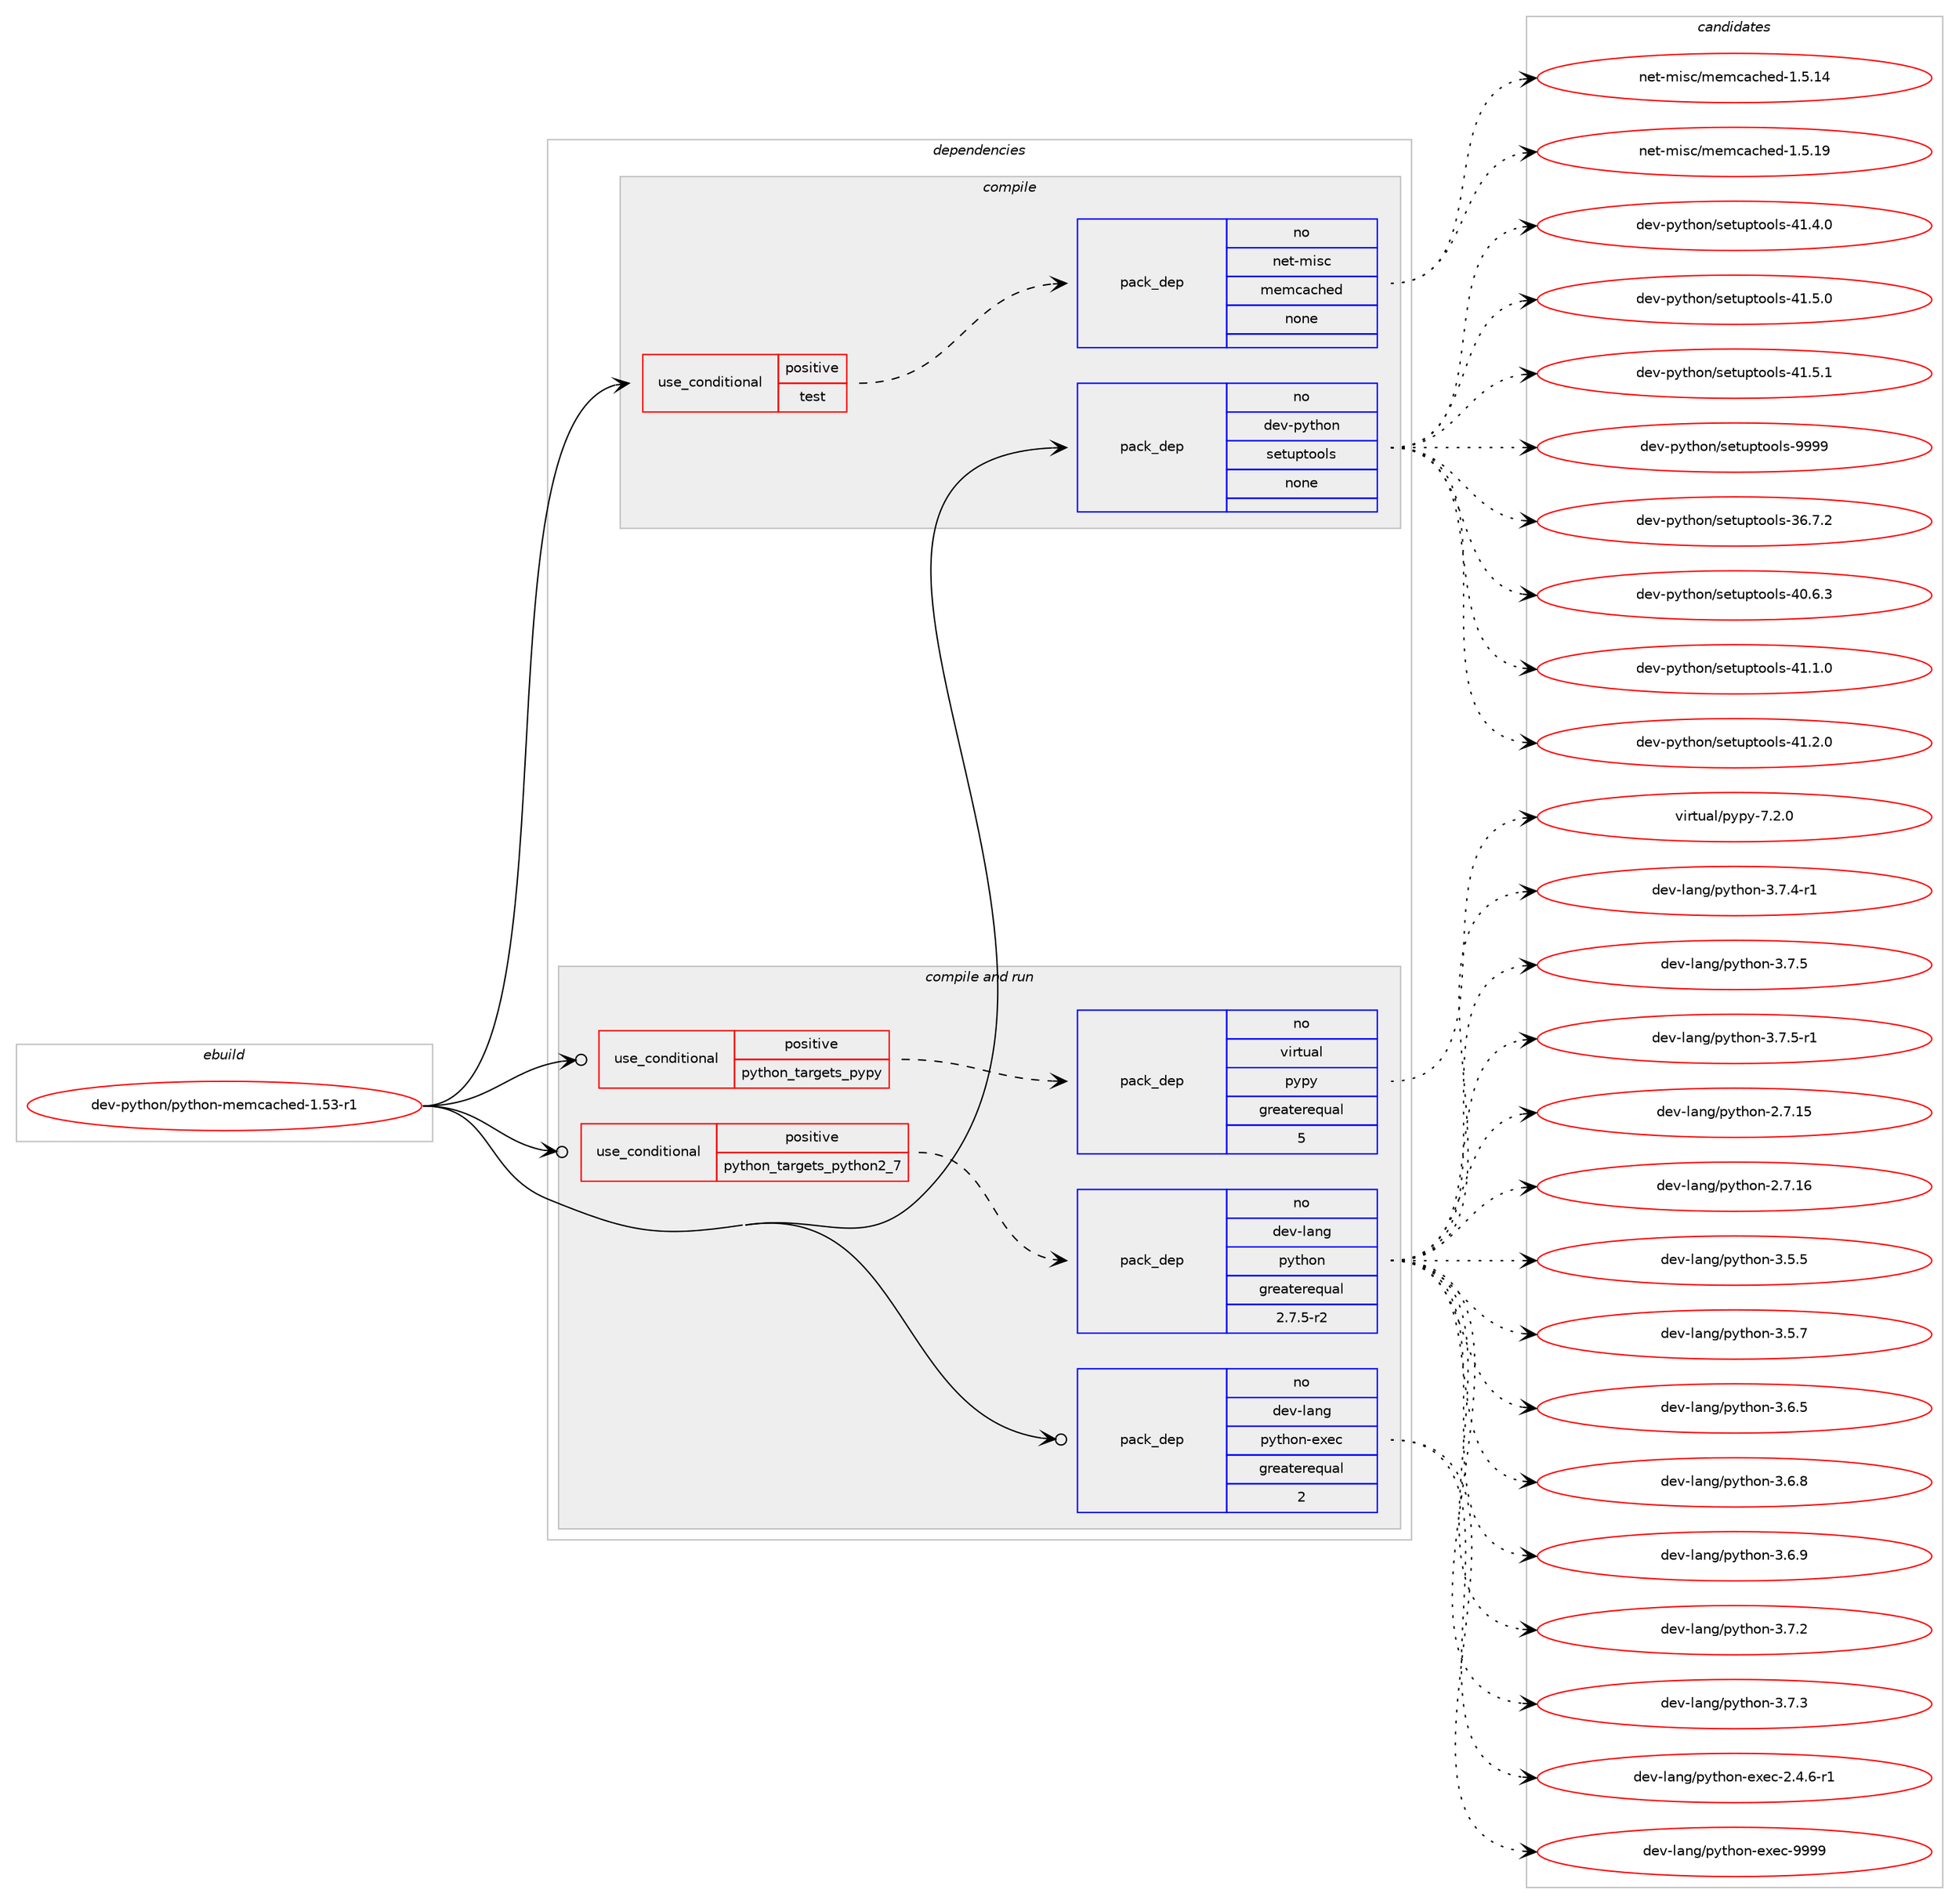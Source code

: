 digraph prolog {

# *************
# Graph options
# *************

newrank=true;
concentrate=true;
compound=true;
graph [rankdir=LR,fontname=Helvetica,fontsize=10,ranksep=1.5];#, ranksep=2.5, nodesep=0.2];
edge  [arrowhead=vee];
node  [fontname=Helvetica,fontsize=10];

# **********
# The ebuild
# **********

subgraph cluster_leftcol {
color=gray;
rank=same;
label=<<i>ebuild</i>>;
id [label="dev-python/python-memcached-1.53-r1", color=red, width=4, href="../dev-python/python-memcached-1.53-r1.svg"];
}

# ****************
# The dependencies
# ****************

subgraph cluster_midcol {
color=gray;
label=<<i>dependencies</i>>;
subgraph cluster_compile {
fillcolor="#eeeeee";
style=filled;
label=<<i>compile</i>>;
subgraph cond147715 {
dependency631968 [label=<<TABLE BORDER="0" CELLBORDER="1" CELLSPACING="0" CELLPADDING="4"><TR><TD ROWSPAN="3" CELLPADDING="10">use_conditional</TD></TR><TR><TD>positive</TD></TR><TR><TD>test</TD></TR></TABLE>>, shape=none, color=red];
subgraph pack472382 {
dependency631969 [label=<<TABLE BORDER="0" CELLBORDER="1" CELLSPACING="0" CELLPADDING="4" WIDTH="220"><TR><TD ROWSPAN="6" CELLPADDING="30">pack_dep</TD></TR><TR><TD WIDTH="110">no</TD></TR><TR><TD>net-misc</TD></TR><TR><TD>memcached</TD></TR><TR><TD>none</TD></TR><TR><TD></TD></TR></TABLE>>, shape=none, color=blue];
}
dependency631968:e -> dependency631969:w [weight=20,style="dashed",arrowhead="vee"];
}
id:e -> dependency631968:w [weight=20,style="solid",arrowhead="vee"];
subgraph pack472383 {
dependency631970 [label=<<TABLE BORDER="0" CELLBORDER="1" CELLSPACING="0" CELLPADDING="4" WIDTH="220"><TR><TD ROWSPAN="6" CELLPADDING="30">pack_dep</TD></TR><TR><TD WIDTH="110">no</TD></TR><TR><TD>dev-python</TD></TR><TR><TD>setuptools</TD></TR><TR><TD>none</TD></TR><TR><TD></TD></TR></TABLE>>, shape=none, color=blue];
}
id:e -> dependency631970:w [weight=20,style="solid",arrowhead="vee"];
}
subgraph cluster_compileandrun {
fillcolor="#eeeeee";
style=filled;
label=<<i>compile and run</i>>;
subgraph cond147716 {
dependency631971 [label=<<TABLE BORDER="0" CELLBORDER="1" CELLSPACING="0" CELLPADDING="4"><TR><TD ROWSPAN="3" CELLPADDING="10">use_conditional</TD></TR><TR><TD>positive</TD></TR><TR><TD>python_targets_pypy</TD></TR></TABLE>>, shape=none, color=red];
subgraph pack472384 {
dependency631972 [label=<<TABLE BORDER="0" CELLBORDER="1" CELLSPACING="0" CELLPADDING="4" WIDTH="220"><TR><TD ROWSPAN="6" CELLPADDING="30">pack_dep</TD></TR><TR><TD WIDTH="110">no</TD></TR><TR><TD>virtual</TD></TR><TR><TD>pypy</TD></TR><TR><TD>greaterequal</TD></TR><TR><TD>5</TD></TR></TABLE>>, shape=none, color=blue];
}
dependency631971:e -> dependency631972:w [weight=20,style="dashed",arrowhead="vee"];
}
id:e -> dependency631971:w [weight=20,style="solid",arrowhead="odotvee"];
subgraph cond147717 {
dependency631973 [label=<<TABLE BORDER="0" CELLBORDER="1" CELLSPACING="0" CELLPADDING="4"><TR><TD ROWSPAN="3" CELLPADDING="10">use_conditional</TD></TR><TR><TD>positive</TD></TR><TR><TD>python_targets_python2_7</TD></TR></TABLE>>, shape=none, color=red];
subgraph pack472385 {
dependency631974 [label=<<TABLE BORDER="0" CELLBORDER="1" CELLSPACING="0" CELLPADDING="4" WIDTH="220"><TR><TD ROWSPAN="6" CELLPADDING="30">pack_dep</TD></TR><TR><TD WIDTH="110">no</TD></TR><TR><TD>dev-lang</TD></TR><TR><TD>python</TD></TR><TR><TD>greaterequal</TD></TR><TR><TD>2.7.5-r2</TD></TR></TABLE>>, shape=none, color=blue];
}
dependency631973:e -> dependency631974:w [weight=20,style="dashed",arrowhead="vee"];
}
id:e -> dependency631973:w [weight=20,style="solid",arrowhead="odotvee"];
subgraph pack472386 {
dependency631975 [label=<<TABLE BORDER="0" CELLBORDER="1" CELLSPACING="0" CELLPADDING="4" WIDTH="220"><TR><TD ROWSPAN="6" CELLPADDING="30">pack_dep</TD></TR><TR><TD WIDTH="110">no</TD></TR><TR><TD>dev-lang</TD></TR><TR><TD>python-exec</TD></TR><TR><TD>greaterequal</TD></TR><TR><TD>2</TD></TR></TABLE>>, shape=none, color=blue];
}
id:e -> dependency631975:w [weight=20,style="solid",arrowhead="odotvee"];
}
subgraph cluster_run {
fillcolor="#eeeeee";
style=filled;
label=<<i>run</i>>;
}
}

# **************
# The candidates
# **************

subgraph cluster_choices {
rank=same;
color=gray;
label=<<i>candidates</i>>;

subgraph choice472382 {
color=black;
nodesep=1;
choice11010111645109105115994710910110999979910410110045494653464952 [label="net-misc/memcached-1.5.14", color=red, width=4,href="../net-misc/memcached-1.5.14.svg"];
choice11010111645109105115994710910110999979910410110045494653464957 [label="net-misc/memcached-1.5.19", color=red, width=4,href="../net-misc/memcached-1.5.19.svg"];
dependency631969:e -> choice11010111645109105115994710910110999979910410110045494653464952:w [style=dotted,weight="100"];
dependency631969:e -> choice11010111645109105115994710910110999979910410110045494653464957:w [style=dotted,weight="100"];
}
subgraph choice472383 {
color=black;
nodesep=1;
choice100101118451121211161041111104711510111611711211611111110811545515446554650 [label="dev-python/setuptools-36.7.2", color=red, width=4,href="../dev-python/setuptools-36.7.2.svg"];
choice100101118451121211161041111104711510111611711211611111110811545524846544651 [label="dev-python/setuptools-40.6.3", color=red, width=4,href="../dev-python/setuptools-40.6.3.svg"];
choice100101118451121211161041111104711510111611711211611111110811545524946494648 [label="dev-python/setuptools-41.1.0", color=red, width=4,href="../dev-python/setuptools-41.1.0.svg"];
choice100101118451121211161041111104711510111611711211611111110811545524946504648 [label="dev-python/setuptools-41.2.0", color=red, width=4,href="../dev-python/setuptools-41.2.0.svg"];
choice100101118451121211161041111104711510111611711211611111110811545524946524648 [label="dev-python/setuptools-41.4.0", color=red, width=4,href="../dev-python/setuptools-41.4.0.svg"];
choice100101118451121211161041111104711510111611711211611111110811545524946534648 [label="dev-python/setuptools-41.5.0", color=red, width=4,href="../dev-python/setuptools-41.5.0.svg"];
choice100101118451121211161041111104711510111611711211611111110811545524946534649 [label="dev-python/setuptools-41.5.1", color=red, width=4,href="../dev-python/setuptools-41.5.1.svg"];
choice10010111845112121116104111110471151011161171121161111111081154557575757 [label="dev-python/setuptools-9999", color=red, width=4,href="../dev-python/setuptools-9999.svg"];
dependency631970:e -> choice100101118451121211161041111104711510111611711211611111110811545515446554650:w [style=dotted,weight="100"];
dependency631970:e -> choice100101118451121211161041111104711510111611711211611111110811545524846544651:w [style=dotted,weight="100"];
dependency631970:e -> choice100101118451121211161041111104711510111611711211611111110811545524946494648:w [style=dotted,weight="100"];
dependency631970:e -> choice100101118451121211161041111104711510111611711211611111110811545524946504648:w [style=dotted,weight="100"];
dependency631970:e -> choice100101118451121211161041111104711510111611711211611111110811545524946524648:w [style=dotted,weight="100"];
dependency631970:e -> choice100101118451121211161041111104711510111611711211611111110811545524946534648:w [style=dotted,weight="100"];
dependency631970:e -> choice100101118451121211161041111104711510111611711211611111110811545524946534649:w [style=dotted,weight="100"];
dependency631970:e -> choice10010111845112121116104111110471151011161171121161111111081154557575757:w [style=dotted,weight="100"];
}
subgraph choice472384 {
color=black;
nodesep=1;
choice1181051141161179710847112121112121455546504648 [label="virtual/pypy-7.2.0", color=red, width=4,href="../virtual/pypy-7.2.0.svg"];
dependency631972:e -> choice1181051141161179710847112121112121455546504648:w [style=dotted,weight="100"];
}
subgraph choice472385 {
color=black;
nodesep=1;
choice10010111845108971101034711212111610411111045504655464953 [label="dev-lang/python-2.7.15", color=red, width=4,href="../dev-lang/python-2.7.15.svg"];
choice10010111845108971101034711212111610411111045504655464954 [label="dev-lang/python-2.7.16", color=red, width=4,href="../dev-lang/python-2.7.16.svg"];
choice100101118451089711010347112121116104111110455146534653 [label="dev-lang/python-3.5.5", color=red, width=4,href="../dev-lang/python-3.5.5.svg"];
choice100101118451089711010347112121116104111110455146534655 [label="dev-lang/python-3.5.7", color=red, width=4,href="../dev-lang/python-3.5.7.svg"];
choice100101118451089711010347112121116104111110455146544653 [label="dev-lang/python-3.6.5", color=red, width=4,href="../dev-lang/python-3.6.5.svg"];
choice100101118451089711010347112121116104111110455146544656 [label="dev-lang/python-3.6.8", color=red, width=4,href="../dev-lang/python-3.6.8.svg"];
choice100101118451089711010347112121116104111110455146544657 [label="dev-lang/python-3.6.9", color=red, width=4,href="../dev-lang/python-3.6.9.svg"];
choice100101118451089711010347112121116104111110455146554650 [label="dev-lang/python-3.7.2", color=red, width=4,href="../dev-lang/python-3.7.2.svg"];
choice100101118451089711010347112121116104111110455146554651 [label="dev-lang/python-3.7.3", color=red, width=4,href="../dev-lang/python-3.7.3.svg"];
choice1001011184510897110103471121211161041111104551465546524511449 [label="dev-lang/python-3.7.4-r1", color=red, width=4,href="../dev-lang/python-3.7.4-r1.svg"];
choice100101118451089711010347112121116104111110455146554653 [label="dev-lang/python-3.7.5", color=red, width=4,href="../dev-lang/python-3.7.5.svg"];
choice1001011184510897110103471121211161041111104551465546534511449 [label="dev-lang/python-3.7.5-r1", color=red, width=4,href="../dev-lang/python-3.7.5-r1.svg"];
dependency631974:e -> choice10010111845108971101034711212111610411111045504655464953:w [style=dotted,weight="100"];
dependency631974:e -> choice10010111845108971101034711212111610411111045504655464954:w [style=dotted,weight="100"];
dependency631974:e -> choice100101118451089711010347112121116104111110455146534653:w [style=dotted,weight="100"];
dependency631974:e -> choice100101118451089711010347112121116104111110455146534655:w [style=dotted,weight="100"];
dependency631974:e -> choice100101118451089711010347112121116104111110455146544653:w [style=dotted,weight="100"];
dependency631974:e -> choice100101118451089711010347112121116104111110455146544656:w [style=dotted,weight="100"];
dependency631974:e -> choice100101118451089711010347112121116104111110455146544657:w [style=dotted,weight="100"];
dependency631974:e -> choice100101118451089711010347112121116104111110455146554650:w [style=dotted,weight="100"];
dependency631974:e -> choice100101118451089711010347112121116104111110455146554651:w [style=dotted,weight="100"];
dependency631974:e -> choice1001011184510897110103471121211161041111104551465546524511449:w [style=dotted,weight="100"];
dependency631974:e -> choice100101118451089711010347112121116104111110455146554653:w [style=dotted,weight="100"];
dependency631974:e -> choice1001011184510897110103471121211161041111104551465546534511449:w [style=dotted,weight="100"];
}
subgraph choice472386 {
color=black;
nodesep=1;
choice10010111845108971101034711212111610411111045101120101994550465246544511449 [label="dev-lang/python-exec-2.4.6-r1", color=red, width=4,href="../dev-lang/python-exec-2.4.6-r1.svg"];
choice10010111845108971101034711212111610411111045101120101994557575757 [label="dev-lang/python-exec-9999", color=red, width=4,href="../dev-lang/python-exec-9999.svg"];
dependency631975:e -> choice10010111845108971101034711212111610411111045101120101994550465246544511449:w [style=dotted,weight="100"];
dependency631975:e -> choice10010111845108971101034711212111610411111045101120101994557575757:w [style=dotted,weight="100"];
}
}

}
